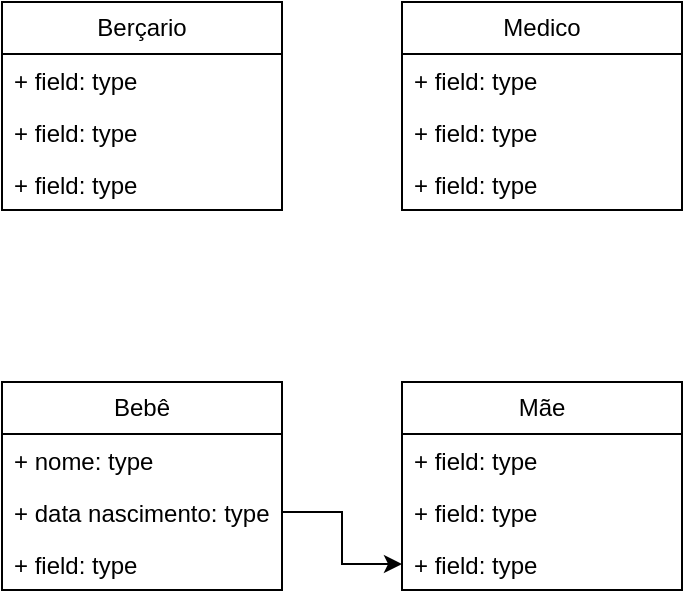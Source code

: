<mxfile version="21.6.9" type="github">
  <diagram name="Page-1" id="c4acf3e9-155e-7222-9cf6-157b1a14988f">
    <mxGraphModel dx="1434" dy="782" grid="1" gridSize="10" guides="1" tooltips="1" connect="1" arrows="1" fold="1" page="1" pageScale="1" pageWidth="850" pageHeight="1100" background="none" math="0" shadow="0">
      <root>
        <mxCell id="0" />
        <mxCell id="1" parent="0" />
        <mxCell id="8Hl4w6g8_0hsEoqzO0s9-1" value="Bebê" style="swimlane;fontStyle=0;childLayout=stackLayout;horizontal=1;startSize=26;fillColor=none;horizontalStack=0;resizeParent=1;resizeParentMax=0;resizeLast=0;collapsible=1;marginBottom=0;whiteSpace=wrap;html=1;" vertex="1" parent="1">
          <mxGeometry x="40" y="270" width="140" height="104" as="geometry" />
        </mxCell>
        <mxCell id="8Hl4w6g8_0hsEoqzO0s9-2" value="+ nome: type" style="text;strokeColor=none;fillColor=none;align=left;verticalAlign=top;spacingLeft=4;spacingRight=4;overflow=hidden;rotatable=0;points=[[0,0.5],[1,0.5]];portConstraint=eastwest;whiteSpace=wrap;html=1;" vertex="1" parent="8Hl4w6g8_0hsEoqzO0s9-1">
          <mxGeometry y="26" width="140" height="26" as="geometry" />
        </mxCell>
        <mxCell id="8Hl4w6g8_0hsEoqzO0s9-3" value="+ data nascimento: type" style="text;strokeColor=none;fillColor=none;align=left;verticalAlign=top;spacingLeft=4;spacingRight=4;overflow=hidden;rotatable=0;points=[[0,0.5],[1,0.5]];portConstraint=eastwest;whiteSpace=wrap;html=1;" vertex="1" parent="8Hl4w6g8_0hsEoqzO0s9-1">
          <mxGeometry y="52" width="140" height="26" as="geometry" />
        </mxCell>
        <mxCell id="8Hl4w6g8_0hsEoqzO0s9-4" value="+ field: type" style="text;strokeColor=none;fillColor=none;align=left;verticalAlign=top;spacingLeft=4;spacingRight=4;overflow=hidden;rotatable=0;points=[[0,0.5],[1,0.5]];portConstraint=eastwest;whiteSpace=wrap;html=1;" vertex="1" parent="8Hl4w6g8_0hsEoqzO0s9-1">
          <mxGeometry y="78" width="140" height="26" as="geometry" />
        </mxCell>
        <mxCell id="8Hl4w6g8_0hsEoqzO0s9-9" value="Medico" style="swimlane;fontStyle=0;childLayout=stackLayout;horizontal=1;startSize=26;fillColor=none;horizontalStack=0;resizeParent=1;resizeParentMax=0;resizeLast=0;collapsible=1;marginBottom=0;whiteSpace=wrap;html=1;" vertex="1" parent="1">
          <mxGeometry x="240" y="80" width="140" height="104" as="geometry" />
        </mxCell>
        <mxCell id="8Hl4w6g8_0hsEoqzO0s9-10" value="+ field: type" style="text;strokeColor=none;fillColor=none;align=left;verticalAlign=top;spacingLeft=4;spacingRight=4;overflow=hidden;rotatable=0;points=[[0,0.5],[1,0.5]];portConstraint=eastwest;whiteSpace=wrap;html=1;" vertex="1" parent="8Hl4w6g8_0hsEoqzO0s9-9">
          <mxGeometry y="26" width="140" height="26" as="geometry" />
        </mxCell>
        <mxCell id="8Hl4w6g8_0hsEoqzO0s9-11" value="+ field: type" style="text;strokeColor=none;fillColor=none;align=left;verticalAlign=top;spacingLeft=4;spacingRight=4;overflow=hidden;rotatable=0;points=[[0,0.5],[1,0.5]];portConstraint=eastwest;whiteSpace=wrap;html=1;" vertex="1" parent="8Hl4w6g8_0hsEoqzO0s9-9">
          <mxGeometry y="52" width="140" height="26" as="geometry" />
        </mxCell>
        <mxCell id="8Hl4w6g8_0hsEoqzO0s9-12" value="+ field: type" style="text;strokeColor=none;fillColor=none;align=left;verticalAlign=top;spacingLeft=4;spacingRight=4;overflow=hidden;rotatable=0;points=[[0,0.5],[1,0.5]];portConstraint=eastwest;whiteSpace=wrap;html=1;" vertex="1" parent="8Hl4w6g8_0hsEoqzO0s9-9">
          <mxGeometry y="78" width="140" height="26" as="geometry" />
        </mxCell>
        <mxCell id="8Hl4w6g8_0hsEoqzO0s9-29" value="Berçario" style="swimlane;fontStyle=0;childLayout=stackLayout;horizontal=1;startSize=26;fillColor=none;horizontalStack=0;resizeParent=1;resizeParentMax=0;resizeLast=0;collapsible=1;marginBottom=0;whiteSpace=wrap;html=1;" vertex="1" parent="1">
          <mxGeometry x="40" y="80" width="140" height="104" as="geometry" />
        </mxCell>
        <mxCell id="8Hl4w6g8_0hsEoqzO0s9-30" value="+ field: type" style="text;strokeColor=none;fillColor=none;align=left;verticalAlign=top;spacingLeft=4;spacingRight=4;overflow=hidden;rotatable=0;points=[[0,0.5],[1,0.5]];portConstraint=eastwest;whiteSpace=wrap;html=1;" vertex="1" parent="8Hl4w6g8_0hsEoqzO0s9-29">
          <mxGeometry y="26" width="140" height="26" as="geometry" />
        </mxCell>
        <mxCell id="8Hl4w6g8_0hsEoqzO0s9-31" value="+ field: type" style="text;strokeColor=none;fillColor=none;align=left;verticalAlign=top;spacingLeft=4;spacingRight=4;overflow=hidden;rotatable=0;points=[[0,0.5],[1,0.5]];portConstraint=eastwest;whiteSpace=wrap;html=1;" vertex="1" parent="8Hl4w6g8_0hsEoqzO0s9-29">
          <mxGeometry y="52" width="140" height="26" as="geometry" />
        </mxCell>
        <mxCell id="8Hl4w6g8_0hsEoqzO0s9-32" value="+ field: type" style="text;strokeColor=none;fillColor=none;align=left;verticalAlign=top;spacingLeft=4;spacingRight=4;overflow=hidden;rotatable=0;points=[[0,0.5],[1,0.5]];portConstraint=eastwest;whiteSpace=wrap;html=1;" vertex="1" parent="8Hl4w6g8_0hsEoqzO0s9-29">
          <mxGeometry y="78" width="140" height="26" as="geometry" />
        </mxCell>
        <mxCell id="8Hl4w6g8_0hsEoqzO0s9-33" value="Mãe" style="swimlane;fontStyle=0;childLayout=stackLayout;horizontal=1;startSize=26;fillColor=none;horizontalStack=0;resizeParent=1;resizeParentMax=0;resizeLast=0;collapsible=1;marginBottom=0;whiteSpace=wrap;html=1;" vertex="1" parent="1">
          <mxGeometry x="240" y="270" width="140" height="104" as="geometry" />
        </mxCell>
        <mxCell id="8Hl4w6g8_0hsEoqzO0s9-34" value="+ field: type" style="text;strokeColor=none;fillColor=none;align=left;verticalAlign=top;spacingLeft=4;spacingRight=4;overflow=hidden;rotatable=0;points=[[0,0.5],[1,0.5]];portConstraint=eastwest;whiteSpace=wrap;html=1;" vertex="1" parent="8Hl4w6g8_0hsEoqzO0s9-33">
          <mxGeometry y="26" width="140" height="26" as="geometry" />
        </mxCell>
        <mxCell id="8Hl4w6g8_0hsEoqzO0s9-35" value="+ field: type" style="text;strokeColor=none;fillColor=none;align=left;verticalAlign=top;spacingLeft=4;spacingRight=4;overflow=hidden;rotatable=0;points=[[0,0.5],[1,0.5]];portConstraint=eastwest;whiteSpace=wrap;html=1;" vertex="1" parent="8Hl4w6g8_0hsEoqzO0s9-33">
          <mxGeometry y="52" width="140" height="26" as="geometry" />
        </mxCell>
        <mxCell id="8Hl4w6g8_0hsEoqzO0s9-36" value="+ field: type" style="text;strokeColor=none;fillColor=none;align=left;verticalAlign=top;spacingLeft=4;spacingRight=4;overflow=hidden;rotatable=0;points=[[0,0.5],[1,0.5]];portConstraint=eastwest;whiteSpace=wrap;html=1;" vertex="1" parent="8Hl4w6g8_0hsEoqzO0s9-33">
          <mxGeometry y="78" width="140" height="26" as="geometry" />
        </mxCell>
        <mxCell id="8Hl4w6g8_0hsEoqzO0s9-37" value="" style="edgeStyle=orthogonalEdgeStyle;rounded=0;orthogonalLoop=1;jettySize=auto;html=1;" edge="1" parent="1" source="8Hl4w6g8_0hsEoqzO0s9-3" target="8Hl4w6g8_0hsEoqzO0s9-36">
          <mxGeometry relative="1" as="geometry" />
        </mxCell>
      </root>
    </mxGraphModel>
  </diagram>
</mxfile>
